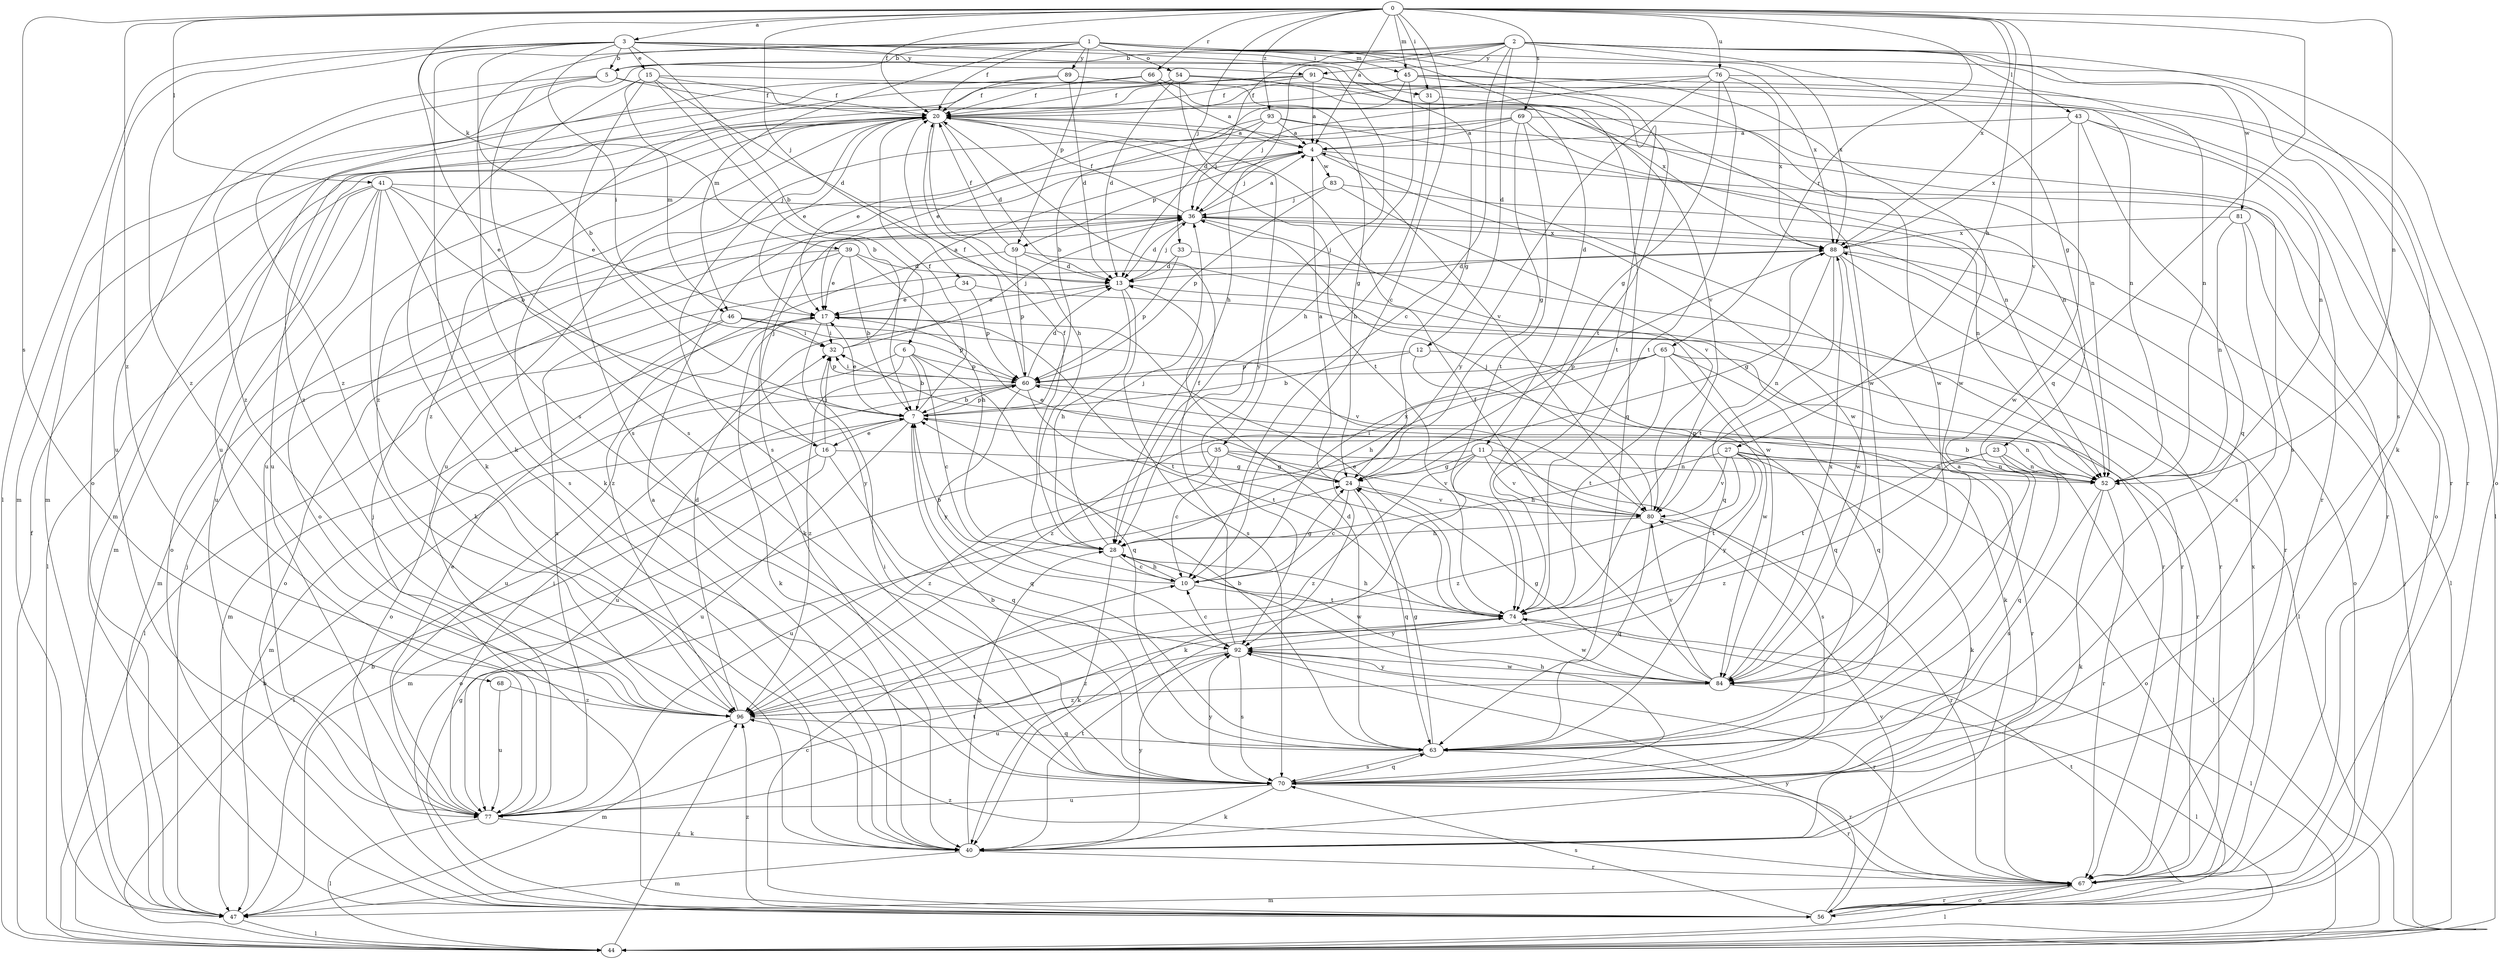strict digraph  {
0;
1;
2;
3;
4;
5;
6;
7;
10;
11;
12;
13;
15;
16;
17;
20;
23;
24;
27;
28;
31;
32;
33;
34;
35;
36;
39;
40;
41;
43;
44;
45;
46;
47;
52;
54;
56;
59;
60;
63;
65;
66;
67;
68;
69;
70;
74;
76;
77;
80;
81;
83;
84;
88;
89;
91;
92;
93;
96;
0 -> 3  [label=a];
0 -> 4  [label=a];
0 -> 10  [label=c];
0 -> 20  [label=f];
0 -> 27  [label=h];
0 -> 31  [label=i];
0 -> 33  [label=j];
0 -> 34  [label=j];
0 -> 39  [label=k];
0 -> 41  [label=l];
0 -> 45  [label=m];
0 -> 52  [label=n];
0 -> 63  [label=q];
0 -> 65  [label=r];
0 -> 66  [label=r];
0 -> 68  [label=s];
0 -> 69  [label=s];
0 -> 76  [label=u];
0 -> 80  [label=v];
0 -> 88  [label=x];
0 -> 93  [label=z];
0 -> 96  [label=z];
1 -> 5  [label=b];
1 -> 11  [label=d];
1 -> 20  [label=f];
1 -> 40  [label=k];
1 -> 45  [label=m];
1 -> 46  [label=m];
1 -> 54  [label=o];
1 -> 59  [label=p];
1 -> 70  [label=s];
1 -> 74  [label=t];
1 -> 81  [label=w];
1 -> 88  [label=x];
1 -> 89  [label=y];
2 -> 5  [label=b];
2 -> 10  [label=c];
2 -> 12  [label=d];
2 -> 13  [label=d];
2 -> 23  [label=g];
2 -> 28  [label=h];
2 -> 40  [label=k];
2 -> 43  [label=l];
2 -> 56  [label=o];
2 -> 70  [label=s];
2 -> 88  [label=x];
2 -> 91  [label=y];
2 -> 96  [label=z];
3 -> 5  [label=b];
3 -> 6  [label=b];
3 -> 7  [label=b];
3 -> 15  [label=e];
3 -> 16  [label=e];
3 -> 24  [label=g];
3 -> 31  [label=i];
3 -> 32  [label=i];
3 -> 35  [label=j];
3 -> 44  [label=l];
3 -> 56  [label=o];
3 -> 91  [label=y];
3 -> 96  [label=z];
4 -> 36  [label=j];
4 -> 59  [label=p];
4 -> 67  [label=r];
4 -> 83  [label=w];
4 -> 84  [label=w];
5 -> 20  [label=f];
5 -> 52  [label=n];
5 -> 70  [label=s];
5 -> 77  [label=u];
5 -> 96  [label=z];
6 -> 7  [label=b];
6 -> 10  [label=c];
6 -> 60  [label=p];
6 -> 63  [label=q];
6 -> 77  [label=u];
6 -> 96  [label=z];
7 -> 16  [label=e];
7 -> 17  [label=e];
7 -> 20  [label=f];
7 -> 52  [label=n];
7 -> 60  [label=p];
7 -> 63  [label=q];
7 -> 77  [label=u];
10 -> 7  [label=b];
10 -> 24  [label=g];
10 -> 28  [label=h];
10 -> 74  [label=t];
10 -> 88  [label=x];
11 -> 24  [label=g];
11 -> 40  [label=k];
11 -> 52  [label=n];
11 -> 70  [label=s];
11 -> 77  [label=u];
11 -> 80  [label=v];
11 -> 96  [label=z];
12 -> 7  [label=b];
12 -> 40  [label=k];
12 -> 60  [label=p];
12 -> 63  [label=q];
13 -> 17  [label=e];
13 -> 28  [label=h];
13 -> 36  [label=j];
13 -> 44  [label=l];
13 -> 70  [label=s];
15 -> 7  [label=b];
15 -> 13  [label=d];
15 -> 20  [label=f];
15 -> 40  [label=k];
15 -> 46  [label=m];
15 -> 67  [label=r];
15 -> 70  [label=s];
16 -> 24  [label=g];
16 -> 32  [label=i];
16 -> 36  [label=j];
16 -> 44  [label=l];
16 -> 47  [label=m];
16 -> 63  [label=q];
17 -> 32  [label=i];
17 -> 40  [label=k];
17 -> 47  [label=m];
17 -> 74  [label=t];
17 -> 92  [label=y];
20 -> 4  [label=a];
20 -> 13  [label=d];
20 -> 17  [label=e];
20 -> 28  [label=h];
20 -> 40  [label=k];
20 -> 47  [label=m];
20 -> 56  [label=o];
20 -> 70  [label=s];
20 -> 74  [label=t];
20 -> 77  [label=u];
20 -> 80  [label=v];
20 -> 96  [label=z];
23 -> 44  [label=l];
23 -> 52  [label=n];
23 -> 63  [label=q];
23 -> 74  [label=t];
23 -> 96  [label=z];
24 -> 4  [label=a];
24 -> 10  [label=c];
24 -> 17  [label=e];
24 -> 63  [label=q];
24 -> 80  [label=v];
27 -> 28  [label=h];
27 -> 40  [label=k];
27 -> 52  [label=n];
27 -> 56  [label=o];
27 -> 74  [label=t];
27 -> 80  [label=v];
27 -> 92  [label=y];
27 -> 96  [label=z];
28 -> 10  [label=c];
28 -> 20  [label=f];
28 -> 36  [label=j];
28 -> 40  [label=k];
28 -> 84  [label=w];
31 -> 28  [label=h];
31 -> 63  [label=q];
32 -> 4  [label=a];
32 -> 36  [label=j];
32 -> 60  [label=p];
33 -> 13  [label=d];
33 -> 60  [label=p];
33 -> 67  [label=r];
34 -> 17  [label=e];
34 -> 52  [label=n];
34 -> 60  [label=p];
35 -> 10  [label=c];
35 -> 24  [label=g];
35 -> 52  [label=n];
35 -> 56  [label=o];
35 -> 80  [label=v];
35 -> 96  [label=z];
36 -> 4  [label=a];
36 -> 13  [label=d];
36 -> 20  [label=f];
36 -> 40  [label=k];
36 -> 67  [label=r];
36 -> 84  [label=w];
36 -> 88  [label=x];
39 -> 7  [label=b];
39 -> 13  [label=d];
39 -> 17  [label=e];
39 -> 28  [label=h];
39 -> 47  [label=m];
39 -> 56  [label=o];
40 -> 4  [label=a];
40 -> 28  [label=h];
40 -> 47  [label=m];
40 -> 67  [label=r];
40 -> 74  [label=t];
40 -> 92  [label=y];
41 -> 7  [label=b];
41 -> 17  [label=e];
41 -> 36  [label=j];
41 -> 40  [label=k];
41 -> 44  [label=l];
41 -> 47  [label=m];
41 -> 56  [label=o];
41 -> 70  [label=s];
41 -> 77  [label=u];
43 -> 4  [label=a];
43 -> 52  [label=n];
43 -> 56  [label=o];
43 -> 63  [label=q];
43 -> 84  [label=w];
43 -> 88  [label=x];
44 -> 7  [label=b];
44 -> 20  [label=f];
44 -> 36  [label=j];
44 -> 96  [label=z];
45 -> 7  [label=b];
45 -> 20  [label=f];
45 -> 28  [label=h];
45 -> 44  [label=l];
45 -> 74  [label=t];
45 -> 84  [label=w];
46 -> 32  [label=i];
46 -> 44  [label=l];
46 -> 56  [label=o];
46 -> 60  [label=p];
46 -> 80  [label=v];
47 -> 7  [label=b];
47 -> 36  [label=j];
47 -> 44  [label=l];
52 -> 7  [label=b];
52 -> 40  [label=k];
52 -> 60  [label=p];
52 -> 67  [label=r];
52 -> 70  [label=s];
54 -> 13  [label=d];
54 -> 20  [label=f];
54 -> 80  [label=v];
54 -> 84  [label=w];
54 -> 92  [label=y];
54 -> 96  [label=z];
56 -> 10  [label=c];
56 -> 24  [label=g];
56 -> 67  [label=r];
56 -> 70  [label=s];
56 -> 74  [label=t];
56 -> 80  [label=v];
56 -> 92  [label=y];
56 -> 96  [label=z];
59 -> 13  [label=d];
59 -> 20  [label=f];
59 -> 60  [label=p];
59 -> 67  [label=r];
59 -> 96  [label=z];
60 -> 7  [label=b];
60 -> 13  [label=d];
60 -> 20  [label=f];
60 -> 32  [label=i];
60 -> 47  [label=m];
60 -> 67  [label=r];
60 -> 74  [label=t];
60 -> 77  [label=u];
60 -> 92  [label=y];
63 -> 7  [label=b];
63 -> 13  [label=d];
63 -> 24  [label=g];
63 -> 67  [label=r];
63 -> 70  [label=s];
65 -> 28  [label=h];
65 -> 60  [label=p];
65 -> 63  [label=q];
65 -> 67  [label=r];
65 -> 74  [label=t];
65 -> 84  [label=w];
65 -> 96  [label=z];
66 -> 4  [label=a];
66 -> 20  [label=f];
66 -> 24  [label=g];
66 -> 47  [label=m];
67 -> 44  [label=l];
67 -> 47  [label=m];
67 -> 56  [label=o];
67 -> 88  [label=x];
67 -> 96  [label=z];
68 -> 77  [label=u];
68 -> 96  [label=z];
69 -> 4  [label=a];
69 -> 17  [label=e];
69 -> 24  [label=g];
69 -> 52  [label=n];
69 -> 67  [label=r];
69 -> 74  [label=t];
69 -> 77  [label=u];
70 -> 4  [label=a];
70 -> 7  [label=b];
70 -> 28  [label=h];
70 -> 32  [label=i];
70 -> 40  [label=k];
70 -> 63  [label=q];
70 -> 67  [label=r];
70 -> 77  [label=u];
70 -> 92  [label=y];
74 -> 17  [label=e];
74 -> 28  [label=h];
74 -> 44  [label=l];
74 -> 84  [label=w];
74 -> 92  [label=y];
76 -> 20  [label=f];
76 -> 24  [label=g];
76 -> 36  [label=j];
76 -> 52  [label=n];
76 -> 74  [label=t];
76 -> 88  [label=x];
76 -> 92  [label=y];
77 -> 17  [label=e];
77 -> 32  [label=i];
77 -> 36  [label=j];
77 -> 40  [label=k];
77 -> 44  [label=l];
77 -> 74  [label=t];
77 -> 88  [label=x];
80 -> 28  [label=h];
80 -> 32  [label=i];
80 -> 36  [label=j];
80 -> 63  [label=q];
80 -> 67  [label=r];
81 -> 44  [label=l];
81 -> 52  [label=n];
81 -> 70  [label=s];
81 -> 88  [label=x];
83 -> 36  [label=j];
83 -> 52  [label=n];
83 -> 60  [label=p];
83 -> 80  [label=v];
84 -> 20  [label=f];
84 -> 24  [label=g];
84 -> 44  [label=l];
84 -> 80  [label=v];
84 -> 88  [label=x];
84 -> 92  [label=y];
84 -> 96  [label=z];
88 -> 13  [label=d];
88 -> 24  [label=g];
88 -> 56  [label=o];
88 -> 63  [label=q];
88 -> 67  [label=r];
88 -> 74  [label=t];
88 -> 84  [label=w];
89 -> 13  [label=d];
89 -> 20  [label=f];
89 -> 77  [label=u];
89 -> 88  [label=x];
91 -> 4  [label=a];
91 -> 20  [label=f];
91 -> 47  [label=m];
91 -> 52  [label=n];
91 -> 67  [label=r];
91 -> 84  [label=w];
91 -> 96  [label=z];
92 -> 10  [label=c];
92 -> 20  [label=f];
92 -> 67  [label=r];
92 -> 70  [label=s];
92 -> 77  [label=u];
92 -> 84  [label=w];
92 -> 96  [label=z];
93 -> 4  [label=a];
93 -> 17  [label=e];
93 -> 36  [label=j];
93 -> 52  [label=n];
93 -> 70  [label=s];
93 -> 77  [label=u];
96 -> 13  [label=d];
96 -> 47  [label=m];
96 -> 63  [label=q];
}
